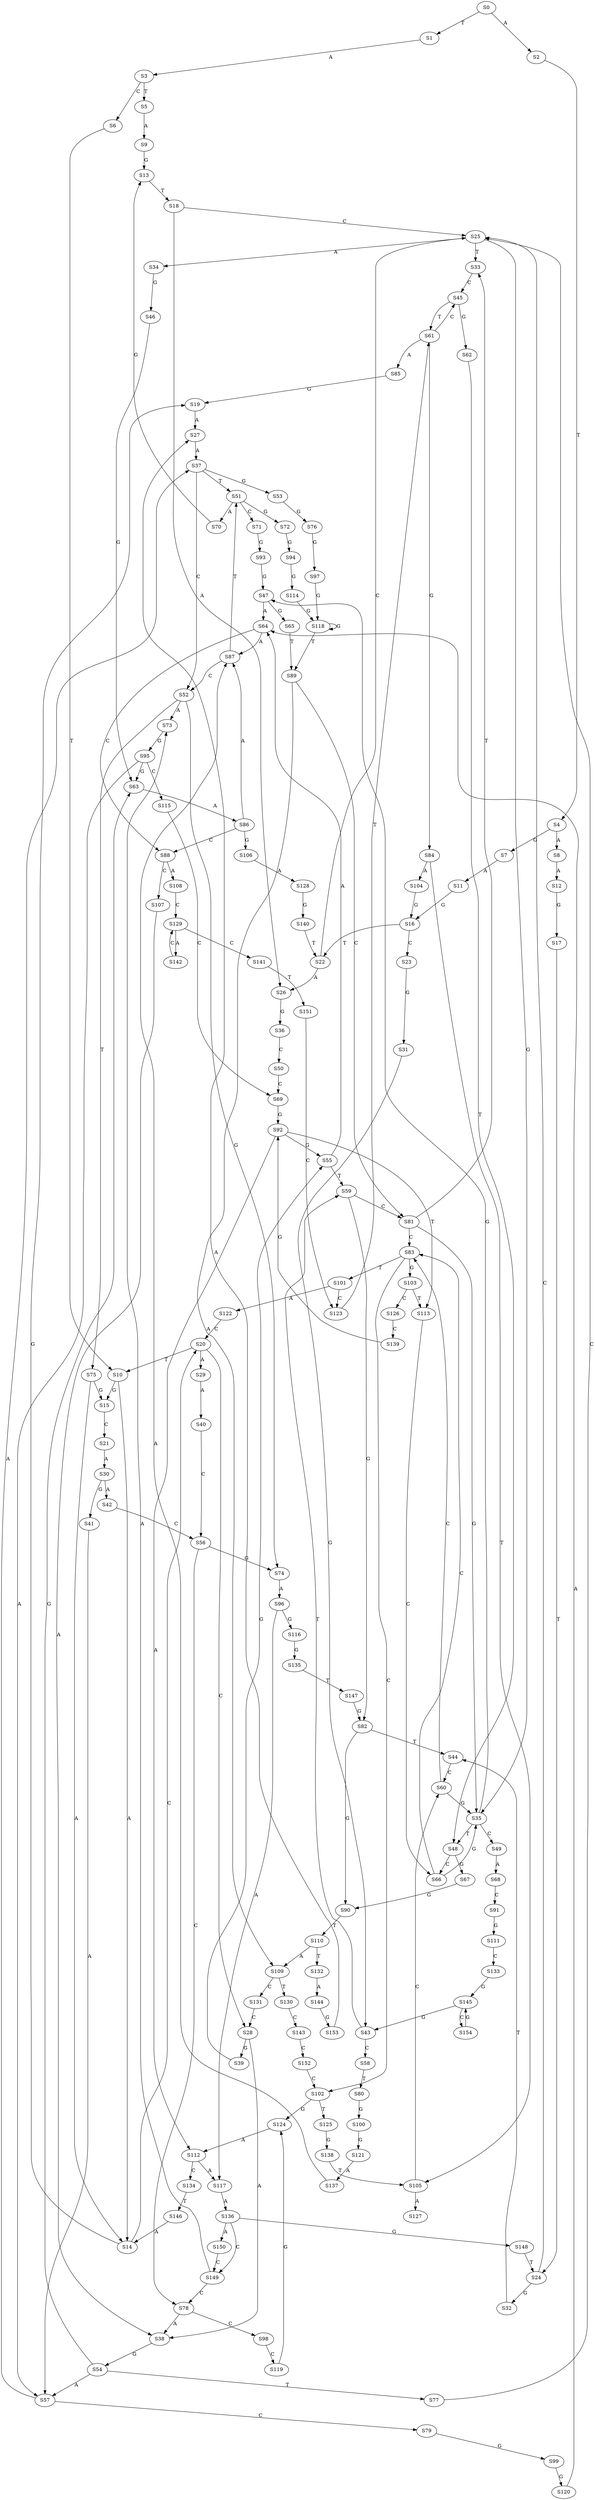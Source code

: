 strict digraph  {
	S0 -> S1 [ label = T ];
	S0 -> S2 [ label = A ];
	S1 -> S3 [ label = A ];
	S2 -> S4 [ label = T ];
	S3 -> S5 [ label = T ];
	S3 -> S6 [ label = C ];
	S4 -> S7 [ label = G ];
	S4 -> S8 [ label = A ];
	S5 -> S9 [ label = A ];
	S6 -> S10 [ label = T ];
	S7 -> S11 [ label = A ];
	S8 -> S12 [ label = A ];
	S9 -> S13 [ label = G ];
	S10 -> S14 [ label = A ];
	S10 -> S15 [ label = G ];
	S11 -> S16 [ label = G ];
	S12 -> S17 [ label = G ];
	S13 -> S18 [ label = T ];
	S14 -> S19 [ label = G ];
	S14 -> S20 [ label = C ];
	S15 -> S21 [ label = C ];
	S16 -> S22 [ label = T ];
	S16 -> S23 [ label = C ];
	S17 -> S24 [ label = T ];
	S18 -> S25 [ label = C ];
	S18 -> S26 [ label = A ];
	S19 -> S27 [ label = A ];
	S20 -> S28 [ label = C ];
	S20 -> S10 [ label = T ];
	S20 -> S29 [ label = A ];
	S21 -> S30 [ label = A ];
	S22 -> S26 [ label = A ];
	S22 -> S25 [ label = C ];
	S23 -> S31 [ label = G ];
	S24 -> S32 [ label = G ];
	S24 -> S25 [ label = C ];
	S25 -> S33 [ label = T ];
	S25 -> S34 [ label = A ];
	S25 -> S35 [ label = G ];
	S26 -> S36 [ label = G ];
	S27 -> S37 [ label = A ];
	S28 -> S38 [ label = A ];
	S28 -> S39 [ label = G ];
	S29 -> S40 [ label = A ];
	S30 -> S41 [ label = G ];
	S30 -> S42 [ label = A ];
	S31 -> S43 [ label = G ];
	S32 -> S44 [ label = T ];
	S33 -> S45 [ label = C ];
	S34 -> S46 [ label = G ];
	S35 -> S47 [ label = G ];
	S35 -> S48 [ label = T ];
	S35 -> S49 [ label = C ];
	S36 -> S50 [ label = C ];
	S37 -> S51 [ label = T ];
	S37 -> S52 [ label = C ];
	S37 -> S53 [ label = G ];
	S38 -> S54 [ label = G ];
	S39 -> S55 [ label = G ];
	S40 -> S56 [ label = C ];
	S41 -> S57 [ label = A ];
	S42 -> S56 [ label = C ];
	S43 -> S58 [ label = C ];
	S43 -> S59 [ label = T ];
	S44 -> S60 [ label = C ];
	S45 -> S61 [ label = T ];
	S45 -> S62 [ label = G ];
	S46 -> S63 [ label = G ];
	S47 -> S64 [ label = A ];
	S47 -> S65 [ label = G ];
	S48 -> S66 [ label = C ];
	S48 -> S67 [ label = G ];
	S49 -> S68 [ label = A ];
	S50 -> S69 [ label = C ];
	S51 -> S70 [ label = A ];
	S51 -> S71 [ label = C ];
	S51 -> S72 [ label = G ];
	S52 -> S73 [ label = A ];
	S52 -> S74 [ label = G ];
	S52 -> S75 [ label = T ];
	S53 -> S76 [ label = G ];
	S54 -> S77 [ label = T ];
	S54 -> S63 [ label = G ];
	S54 -> S57 [ label = A ];
	S55 -> S64 [ label = A ];
	S55 -> S59 [ label = T ];
	S56 -> S78 [ label = C ];
	S56 -> S74 [ label = G ];
	S57 -> S79 [ label = C ];
	S57 -> S37 [ label = A ];
	S58 -> S80 [ label = T ];
	S59 -> S81 [ label = C ];
	S59 -> S82 [ label = G ];
	S60 -> S35 [ label = G ];
	S60 -> S83 [ label = C ];
	S61 -> S84 [ label = G ];
	S61 -> S45 [ label = C ];
	S61 -> S85 [ label = A ];
	S62 -> S48 [ label = T ];
	S63 -> S86 [ label = A ];
	S64 -> S87 [ label = A ];
	S64 -> S88 [ label = C ];
	S65 -> S89 [ label = T ];
	S66 -> S35 [ label = G ];
	S66 -> S83 [ label = C ];
	S67 -> S90 [ label = G ];
	S68 -> S91 [ label = C ];
	S69 -> S92 [ label = G ];
	S70 -> S13 [ label = G ];
	S71 -> S93 [ label = G ];
	S72 -> S94 [ label = G ];
	S73 -> S95 [ label = G ];
	S74 -> S96 [ label = A ];
	S75 -> S15 [ label = G ];
	S75 -> S14 [ label = A ];
	S76 -> S97 [ label = G ];
	S77 -> S25 [ label = C ];
	S78 -> S98 [ label = C ];
	S78 -> S38 [ label = A ];
	S79 -> S99 [ label = G ];
	S80 -> S100 [ label = G ];
	S81 -> S83 [ label = C ];
	S81 -> S35 [ label = G ];
	S81 -> S33 [ label = T ];
	S82 -> S44 [ label = T ];
	S82 -> S90 [ label = G ];
	S83 -> S101 [ label = T ];
	S83 -> S102 [ label = C ];
	S83 -> S103 [ label = G ];
	S84 -> S104 [ label = A ];
	S84 -> S105 [ label = T ];
	S85 -> S19 [ label = G ];
	S86 -> S87 [ label = A ];
	S86 -> S88 [ label = C ];
	S86 -> S106 [ label = G ];
	S87 -> S51 [ label = T ];
	S87 -> S52 [ label = C ];
	S88 -> S107 [ label = C ];
	S88 -> S108 [ label = A ];
	S89 -> S109 [ label = A ];
	S89 -> S81 [ label = C ];
	S90 -> S110 [ label = T ];
	S91 -> S111 [ label = G ];
	S92 -> S112 [ label = A ];
	S92 -> S113 [ label = T ];
	S92 -> S55 [ label = G ];
	S93 -> S47 [ label = G ];
	S94 -> S114 [ label = G ];
	S95 -> S63 [ label = G ];
	S95 -> S115 [ label = C ];
	S95 -> S57 [ label = A ];
	S96 -> S116 [ label = G ];
	S96 -> S117 [ label = A ];
	S97 -> S118 [ label = G ];
	S98 -> S119 [ label = C ];
	S99 -> S120 [ label = G ];
	S100 -> S121 [ label = G ];
	S101 -> S122 [ label = A ];
	S101 -> S123 [ label = C ];
	S102 -> S124 [ label = G ];
	S102 -> S125 [ label = T ];
	S103 -> S126 [ label = C ];
	S103 -> S113 [ label = T ];
	S104 -> S16 [ label = G ];
	S105 -> S127 [ label = A ];
	S105 -> S60 [ label = C ];
	S106 -> S128 [ label = A ];
	S107 -> S38 [ label = A ];
	S108 -> S129 [ label = C ];
	S109 -> S130 [ label = T ];
	S109 -> S131 [ label = C ];
	S110 -> S109 [ label = A ];
	S110 -> S132 [ label = T ];
	S111 -> S133 [ label = C ];
	S112 -> S117 [ label = A ];
	S112 -> S134 [ label = C ];
	S113 -> S66 [ label = C ];
	S114 -> S118 [ label = G ];
	S115 -> S69 [ label = C ];
	S116 -> S135 [ label = G ];
	S117 -> S136 [ label = A ];
	S118 -> S89 [ label = T ];
	S118 -> S118 [ label = G ];
	S119 -> S124 [ label = G ];
	S120 -> S64 [ label = A ];
	S121 -> S137 [ label = A ];
	S122 -> S20 [ label = C ];
	S123 -> S61 [ label = T ];
	S124 -> S112 [ label = A ];
	S125 -> S138 [ label = G ];
	S126 -> S139 [ label = C ];
	S128 -> S140 [ label = G ];
	S129 -> S141 [ label = C ];
	S129 -> S142 [ label = A ];
	S130 -> S143 [ label = C ];
	S131 -> S28 [ label = C ];
	S132 -> S144 [ label = A ];
	S133 -> S145 [ label = G ];
	S134 -> S146 [ label = T ];
	S135 -> S147 [ label = T ];
	S136 -> S148 [ label = G ];
	S136 -> S149 [ label = C ];
	S136 -> S150 [ label = A ];
	S137 -> S87 [ label = A ];
	S138 -> S105 [ label = T ];
	S139 -> S92 [ label = G ];
	S140 -> S22 [ label = T ];
	S141 -> S151 [ label = T ];
	S142 -> S129 [ label = C ];
	S143 -> S152 [ label = C ];
	S144 -> S153 [ label = G ];
	S145 -> S43 [ label = G ];
	S145 -> S154 [ label = C ];
	S146 -> S14 [ label = A ];
	S147 -> S82 [ label = G ];
	S148 -> S24 [ label = T ];
	S149 -> S78 [ label = C ];
	S149 -> S73 [ label = A ];
	S150 -> S149 [ label = C ];
	S151 -> S123 [ label = C ];
	S152 -> S102 [ label = C ];
	S153 -> S27 [ label = A ];
	S154 -> S145 [ label = G ];
}
